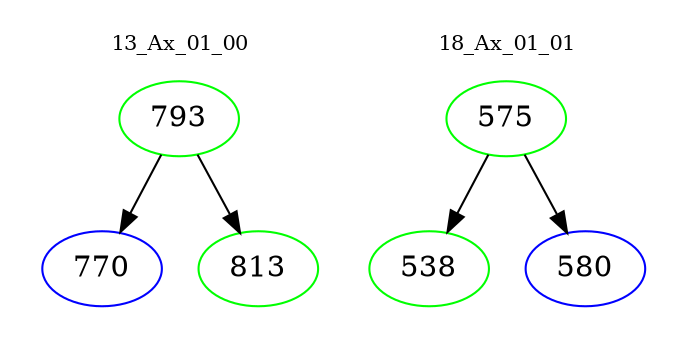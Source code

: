 digraph{
subgraph cluster_0 {
color = white
label = "13_Ax_01_00";
fontsize=10;
T0_793 [label="793", color="green"]
T0_793 -> T0_770 [color="black"]
T0_770 [label="770", color="blue"]
T0_793 -> T0_813 [color="black"]
T0_813 [label="813", color="green"]
}
subgraph cluster_1 {
color = white
label = "18_Ax_01_01";
fontsize=10;
T1_575 [label="575", color="green"]
T1_575 -> T1_538 [color="black"]
T1_538 [label="538", color="green"]
T1_575 -> T1_580 [color="black"]
T1_580 [label="580", color="blue"]
}
}
